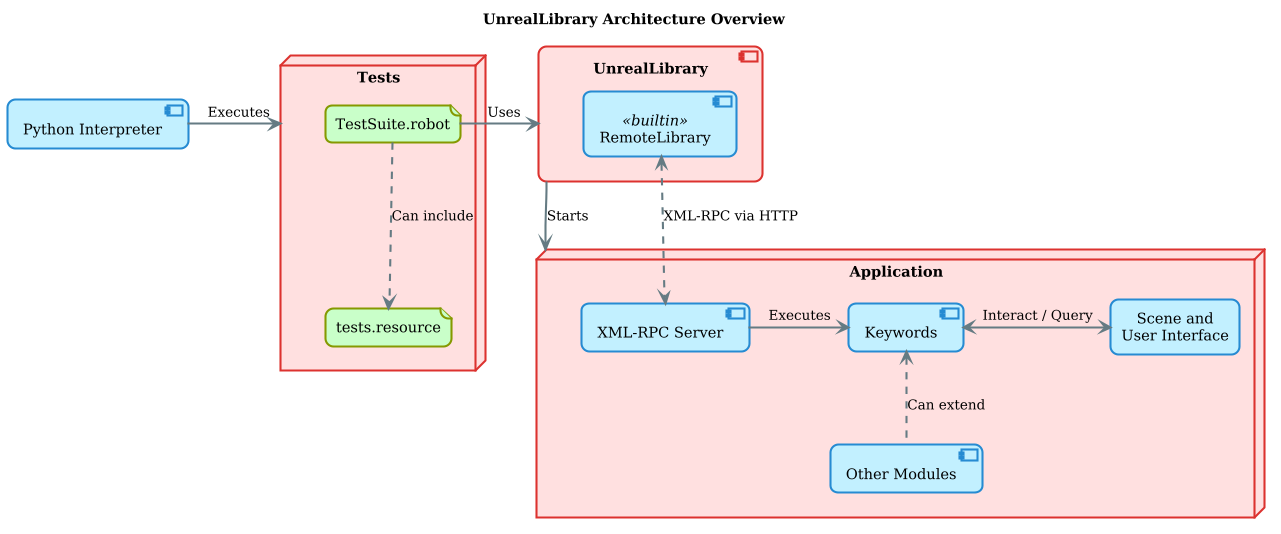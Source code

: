 ﻿@startuml component
'https://plantuml.com/component-diagram

!theme sunlust
skinparam BackgroundColor transparent

title "UnrealLibrary Architecture Overview"

component "Python Interpreter" as Python
Python -> Tests : Executes

node Tests {
    file "TestSuite.robot" as Suite
    file "tests.resource" as Resource

    Suite ..> Resource : Can include
}

component UnrealLibrary {
    component RemoteLibrary <<builtin>>
}
Suite -> UnrealLibrary : Uses

node Application {
    component "XML-RPC Server" as Server
    component Keywords
    component "Other Modules" as Other
    rectangle "Scene and \nUser Interface" as Scene

    Server -> Keywords : Executes
    Keywords <-> Scene : Interact / Query
    Other .up.> Keywords : Can extend
}

UnrealLibrary --> Application : Starts
RemoteLibrary <..> Server : XML-RPC via HTTP

@enduml